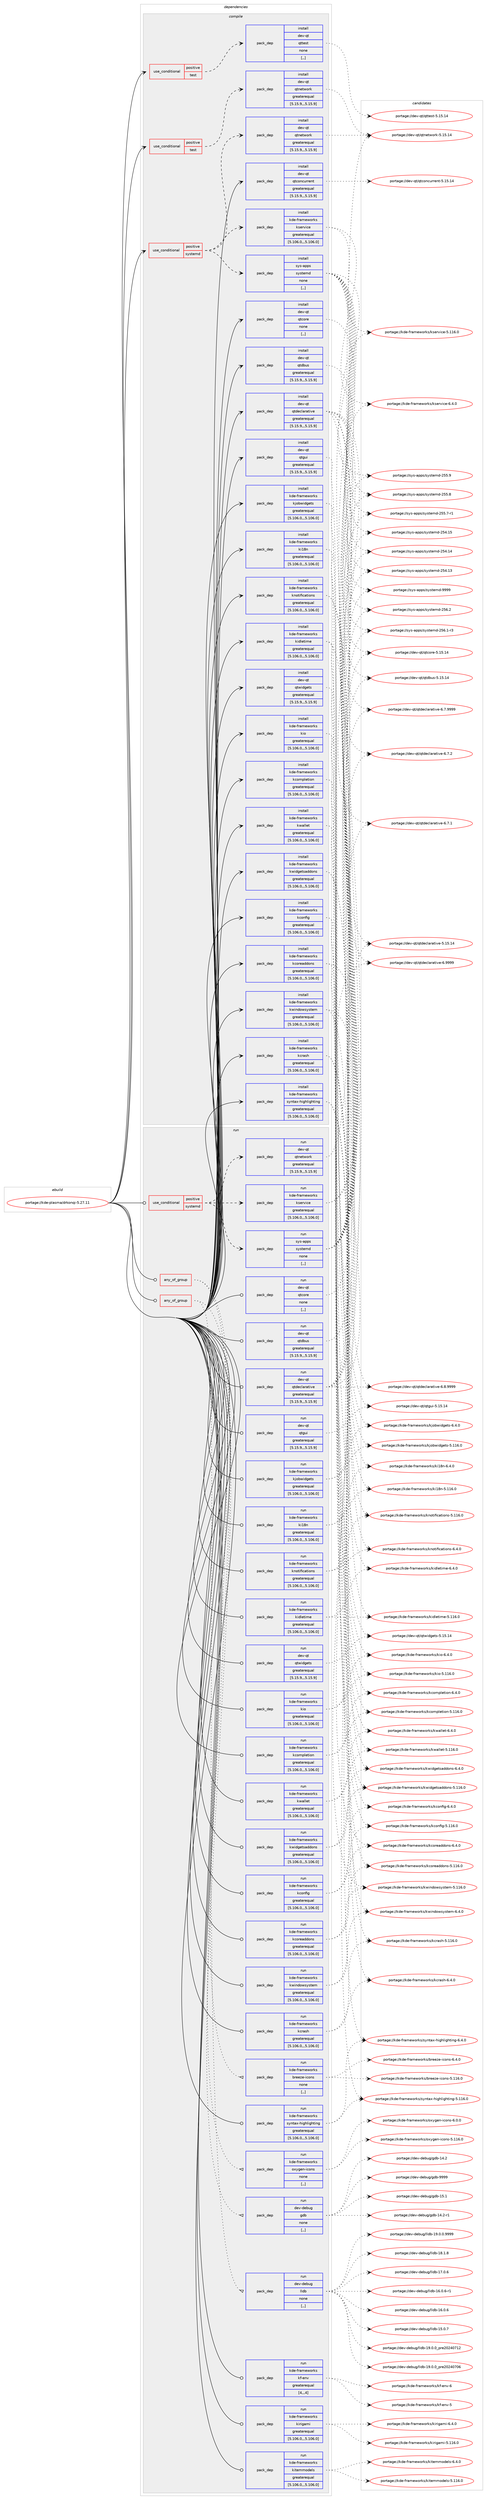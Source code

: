 digraph prolog {

# *************
# Graph options
# *************

newrank=true;
concentrate=true;
compound=true;
graph [rankdir=LR,fontname=Helvetica,fontsize=10,ranksep=1.5];#, ranksep=2.5, nodesep=0.2];
edge  [arrowhead=vee];
node  [fontname=Helvetica,fontsize=10];

# **********
# The ebuild
# **********

subgraph cluster_leftcol {
color=gray;
rank=same;
label=<<i>ebuild</i>>;
id [label="portage://kde-plasma/drkonqi-5.27.11", color=red, width=4, href="../kde-plasma/drkonqi-5.27.11.svg"];
}

# ****************
# The dependencies
# ****************

subgraph cluster_midcol {
color=gray;
label=<<i>dependencies</i>>;
subgraph cluster_compile {
fillcolor="#eeeeee";
style=filled;
label=<<i>compile</i>>;
subgraph cond68159 {
dependency267529 [label=<<TABLE BORDER="0" CELLBORDER="1" CELLSPACING="0" CELLPADDING="4"><TR><TD ROWSPAN="3" CELLPADDING="10">use_conditional</TD></TR><TR><TD>positive</TD></TR><TR><TD>systemd</TD></TR></TABLE>>, shape=none, color=red];
subgraph pack197267 {
dependency267530 [label=<<TABLE BORDER="0" CELLBORDER="1" CELLSPACING="0" CELLPADDING="4" WIDTH="220"><TR><TD ROWSPAN="6" CELLPADDING="30">pack_dep</TD></TR><TR><TD WIDTH="110">install</TD></TR><TR><TD>dev-qt</TD></TR><TR><TD>qtnetwork</TD></TR><TR><TD>greaterequal</TD></TR><TR><TD>[5.15.9,,,5.15.9]</TD></TR></TABLE>>, shape=none, color=blue];
}
dependency267529:e -> dependency267530:w [weight=20,style="dashed",arrowhead="vee"];
subgraph pack197268 {
dependency267531 [label=<<TABLE BORDER="0" CELLBORDER="1" CELLSPACING="0" CELLPADDING="4" WIDTH="220"><TR><TD ROWSPAN="6" CELLPADDING="30">pack_dep</TD></TR><TR><TD WIDTH="110">install</TD></TR><TR><TD>kde-frameworks</TD></TR><TR><TD>kservice</TD></TR><TR><TD>greaterequal</TD></TR><TR><TD>[5.106.0,,,5.106.0]</TD></TR></TABLE>>, shape=none, color=blue];
}
dependency267529:e -> dependency267531:w [weight=20,style="dashed",arrowhead="vee"];
subgraph pack197269 {
dependency267532 [label=<<TABLE BORDER="0" CELLBORDER="1" CELLSPACING="0" CELLPADDING="4" WIDTH="220"><TR><TD ROWSPAN="6" CELLPADDING="30">pack_dep</TD></TR><TR><TD WIDTH="110">install</TD></TR><TR><TD>sys-apps</TD></TR><TR><TD>systemd</TD></TR><TR><TD>none</TD></TR><TR><TD>[,,]</TD></TR></TABLE>>, shape=none, color=blue];
}
dependency267529:e -> dependency267532:w [weight=20,style="dashed",arrowhead="vee"];
}
id:e -> dependency267529:w [weight=20,style="solid",arrowhead="vee"];
subgraph cond68160 {
dependency267533 [label=<<TABLE BORDER="0" CELLBORDER="1" CELLSPACING="0" CELLPADDING="4"><TR><TD ROWSPAN="3" CELLPADDING="10">use_conditional</TD></TR><TR><TD>positive</TD></TR><TR><TD>test</TD></TR></TABLE>>, shape=none, color=red];
subgraph pack197270 {
dependency267534 [label=<<TABLE BORDER="0" CELLBORDER="1" CELLSPACING="0" CELLPADDING="4" WIDTH="220"><TR><TD ROWSPAN="6" CELLPADDING="30">pack_dep</TD></TR><TR><TD WIDTH="110">install</TD></TR><TR><TD>dev-qt</TD></TR><TR><TD>qtnetwork</TD></TR><TR><TD>greaterequal</TD></TR><TR><TD>[5.15.9,,,5.15.9]</TD></TR></TABLE>>, shape=none, color=blue];
}
dependency267533:e -> dependency267534:w [weight=20,style="dashed",arrowhead="vee"];
}
id:e -> dependency267533:w [weight=20,style="solid",arrowhead="vee"];
subgraph cond68161 {
dependency267535 [label=<<TABLE BORDER="0" CELLBORDER="1" CELLSPACING="0" CELLPADDING="4"><TR><TD ROWSPAN="3" CELLPADDING="10">use_conditional</TD></TR><TR><TD>positive</TD></TR><TR><TD>test</TD></TR></TABLE>>, shape=none, color=red];
subgraph pack197271 {
dependency267536 [label=<<TABLE BORDER="0" CELLBORDER="1" CELLSPACING="0" CELLPADDING="4" WIDTH="220"><TR><TD ROWSPAN="6" CELLPADDING="30">pack_dep</TD></TR><TR><TD WIDTH="110">install</TD></TR><TR><TD>dev-qt</TD></TR><TR><TD>qttest</TD></TR><TR><TD>none</TD></TR><TR><TD>[,,]</TD></TR></TABLE>>, shape=none, color=blue];
}
dependency267535:e -> dependency267536:w [weight=20,style="dashed",arrowhead="vee"];
}
id:e -> dependency267535:w [weight=20,style="solid",arrowhead="vee"];
subgraph pack197272 {
dependency267537 [label=<<TABLE BORDER="0" CELLBORDER="1" CELLSPACING="0" CELLPADDING="4" WIDTH="220"><TR><TD ROWSPAN="6" CELLPADDING="30">pack_dep</TD></TR><TR><TD WIDTH="110">install</TD></TR><TR><TD>dev-qt</TD></TR><TR><TD>qtconcurrent</TD></TR><TR><TD>greaterequal</TD></TR><TR><TD>[5.15.9,,,5.15.9]</TD></TR></TABLE>>, shape=none, color=blue];
}
id:e -> dependency267537:w [weight=20,style="solid",arrowhead="vee"];
subgraph pack197273 {
dependency267538 [label=<<TABLE BORDER="0" CELLBORDER="1" CELLSPACING="0" CELLPADDING="4" WIDTH="220"><TR><TD ROWSPAN="6" CELLPADDING="30">pack_dep</TD></TR><TR><TD WIDTH="110">install</TD></TR><TR><TD>dev-qt</TD></TR><TR><TD>qtcore</TD></TR><TR><TD>none</TD></TR><TR><TD>[,,]</TD></TR></TABLE>>, shape=none, color=blue];
}
id:e -> dependency267538:w [weight=20,style="solid",arrowhead="vee"];
subgraph pack197274 {
dependency267539 [label=<<TABLE BORDER="0" CELLBORDER="1" CELLSPACING="0" CELLPADDING="4" WIDTH="220"><TR><TD ROWSPAN="6" CELLPADDING="30">pack_dep</TD></TR><TR><TD WIDTH="110">install</TD></TR><TR><TD>dev-qt</TD></TR><TR><TD>qtdbus</TD></TR><TR><TD>greaterequal</TD></TR><TR><TD>[5.15.9,,,5.15.9]</TD></TR></TABLE>>, shape=none, color=blue];
}
id:e -> dependency267539:w [weight=20,style="solid",arrowhead="vee"];
subgraph pack197275 {
dependency267540 [label=<<TABLE BORDER="0" CELLBORDER="1" CELLSPACING="0" CELLPADDING="4" WIDTH="220"><TR><TD ROWSPAN="6" CELLPADDING="30">pack_dep</TD></TR><TR><TD WIDTH="110">install</TD></TR><TR><TD>dev-qt</TD></TR><TR><TD>qtdeclarative</TD></TR><TR><TD>greaterequal</TD></TR><TR><TD>[5.15.9,,,5.15.9]</TD></TR></TABLE>>, shape=none, color=blue];
}
id:e -> dependency267540:w [weight=20,style="solid",arrowhead="vee"];
subgraph pack197276 {
dependency267541 [label=<<TABLE BORDER="0" CELLBORDER="1" CELLSPACING="0" CELLPADDING="4" WIDTH="220"><TR><TD ROWSPAN="6" CELLPADDING="30">pack_dep</TD></TR><TR><TD WIDTH="110">install</TD></TR><TR><TD>dev-qt</TD></TR><TR><TD>qtgui</TD></TR><TR><TD>greaterequal</TD></TR><TR><TD>[5.15.9,,,5.15.9]</TD></TR></TABLE>>, shape=none, color=blue];
}
id:e -> dependency267541:w [weight=20,style="solid",arrowhead="vee"];
subgraph pack197277 {
dependency267542 [label=<<TABLE BORDER="0" CELLBORDER="1" CELLSPACING="0" CELLPADDING="4" WIDTH="220"><TR><TD ROWSPAN="6" CELLPADDING="30">pack_dep</TD></TR><TR><TD WIDTH="110">install</TD></TR><TR><TD>dev-qt</TD></TR><TR><TD>qtwidgets</TD></TR><TR><TD>greaterequal</TD></TR><TR><TD>[5.15.9,,,5.15.9]</TD></TR></TABLE>>, shape=none, color=blue];
}
id:e -> dependency267542:w [weight=20,style="solid",arrowhead="vee"];
subgraph pack197278 {
dependency267543 [label=<<TABLE BORDER="0" CELLBORDER="1" CELLSPACING="0" CELLPADDING="4" WIDTH="220"><TR><TD ROWSPAN="6" CELLPADDING="30">pack_dep</TD></TR><TR><TD WIDTH="110">install</TD></TR><TR><TD>kde-frameworks</TD></TR><TR><TD>kcompletion</TD></TR><TR><TD>greaterequal</TD></TR><TR><TD>[5.106.0,,,5.106.0]</TD></TR></TABLE>>, shape=none, color=blue];
}
id:e -> dependency267543:w [weight=20,style="solid",arrowhead="vee"];
subgraph pack197279 {
dependency267544 [label=<<TABLE BORDER="0" CELLBORDER="1" CELLSPACING="0" CELLPADDING="4" WIDTH="220"><TR><TD ROWSPAN="6" CELLPADDING="30">pack_dep</TD></TR><TR><TD WIDTH="110">install</TD></TR><TR><TD>kde-frameworks</TD></TR><TR><TD>kconfig</TD></TR><TR><TD>greaterequal</TD></TR><TR><TD>[5.106.0,,,5.106.0]</TD></TR></TABLE>>, shape=none, color=blue];
}
id:e -> dependency267544:w [weight=20,style="solid",arrowhead="vee"];
subgraph pack197280 {
dependency267545 [label=<<TABLE BORDER="0" CELLBORDER="1" CELLSPACING="0" CELLPADDING="4" WIDTH="220"><TR><TD ROWSPAN="6" CELLPADDING="30">pack_dep</TD></TR><TR><TD WIDTH="110">install</TD></TR><TR><TD>kde-frameworks</TD></TR><TR><TD>kcoreaddons</TD></TR><TR><TD>greaterequal</TD></TR><TR><TD>[5.106.0,,,5.106.0]</TD></TR></TABLE>>, shape=none, color=blue];
}
id:e -> dependency267545:w [weight=20,style="solid",arrowhead="vee"];
subgraph pack197281 {
dependency267546 [label=<<TABLE BORDER="0" CELLBORDER="1" CELLSPACING="0" CELLPADDING="4" WIDTH="220"><TR><TD ROWSPAN="6" CELLPADDING="30">pack_dep</TD></TR><TR><TD WIDTH="110">install</TD></TR><TR><TD>kde-frameworks</TD></TR><TR><TD>kcrash</TD></TR><TR><TD>greaterequal</TD></TR><TR><TD>[5.106.0,,,5.106.0]</TD></TR></TABLE>>, shape=none, color=blue];
}
id:e -> dependency267546:w [weight=20,style="solid",arrowhead="vee"];
subgraph pack197282 {
dependency267547 [label=<<TABLE BORDER="0" CELLBORDER="1" CELLSPACING="0" CELLPADDING="4" WIDTH="220"><TR><TD ROWSPAN="6" CELLPADDING="30">pack_dep</TD></TR><TR><TD WIDTH="110">install</TD></TR><TR><TD>kde-frameworks</TD></TR><TR><TD>ki18n</TD></TR><TR><TD>greaterequal</TD></TR><TR><TD>[5.106.0,,,5.106.0]</TD></TR></TABLE>>, shape=none, color=blue];
}
id:e -> dependency267547:w [weight=20,style="solid",arrowhead="vee"];
subgraph pack197283 {
dependency267548 [label=<<TABLE BORDER="0" CELLBORDER="1" CELLSPACING="0" CELLPADDING="4" WIDTH="220"><TR><TD ROWSPAN="6" CELLPADDING="30">pack_dep</TD></TR><TR><TD WIDTH="110">install</TD></TR><TR><TD>kde-frameworks</TD></TR><TR><TD>kidletime</TD></TR><TR><TD>greaterequal</TD></TR><TR><TD>[5.106.0,,,5.106.0]</TD></TR></TABLE>>, shape=none, color=blue];
}
id:e -> dependency267548:w [weight=20,style="solid",arrowhead="vee"];
subgraph pack197284 {
dependency267549 [label=<<TABLE BORDER="0" CELLBORDER="1" CELLSPACING="0" CELLPADDING="4" WIDTH="220"><TR><TD ROWSPAN="6" CELLPADDING="30">pack_dep</TD></TR><TR><TD WIDTH="110">install</TD></TR><TR><TD>kde-frameworks</TD></TR><TR><TD>kio</TD></TR><TR><TD>greaterequal</TD></TR><TR><TD>[5.106.0,,,5.106.0]</TD></TR></TABLE>>, shape=none, color=blue];
}
id:e -> dependency267549:w [weight=20,style="solid",arrowhead="vee"];
subgraph pack197285 {
dependency267550 [label=<<TABLE BORDER="0" CELLBORDER="1" CELLSPACING="0" CELLPADDING="4" WIDTH="220"><TR><TD ROWSPAN="6" CELLPADDING="30">pack_dep</TD></TR><TR><TD WIDTH="110">install</TD></TR><TR><TD>kde-frameworks</TD></TR><TR><TD>kjobwidgets</TD></TR><TR><TD>greaterequal</TD></TR><TR><TD>[5.106.0,,,5.106.0]</TD></TR></TABLE>>, shape=none, color=blue];
}
id:e -> dependency267550:w [weight=20,style="solid",arrowhead="vee"];
subgraph pack197286 {
dependency267551 [label=<<TABLE BORDER="0" CELLBORDER="1" CELLSPACING="0" CELLPADDING="4" WIDTH="220"><TR><TD ROWSPAN="6" CELLPADDING="30">pack_dep</TD></TR><TR><TD WIDTH="110">install</TD></TR><TR><TD>kde-frameworks</TD></TR><TR><TD>knotifications</TD></TR><TR><TD>greaterequal</TD></TR><TR><TD>[5.106.0,,,5.106.0]</TD></TR></TABLE>>, shape=none, color=blue];
}
id:e -> dependency267551:w [weight=20,style="solid",arrowhead="vee"];
subgraph pack197287 {
dependency267552 [label=<<TABLE BORDER="0" CELLBORDER="1" CELLSPACING="0" CELLPADDING="4" WIDTH="220"><TR><TD ROWSPAN="6" CELLPADDING="30">pack_dep</TD></TR><TR><TD WIDTH="110">install</TD></TR><TR><TD>kde-frameworks</TD></TR><TR><TD>kwallet</TD></TR><TR><TD>greaterequal</TD></TR><TR><TD>[5.106.0,,,5.106.0]</TD></TR></TABLE>>, shape=none, color=blue];
}
id:e -> dependency267552:w [weight=20,style="solid",arrowhead="vee"];
subgraph pack197288 {
dependency267553 [label=<<TABLE BORDER="0" CELLBORDER="1" CELLSPACING="0" CELLPADDING="4" WIDTH="220"><TR><TD ROWSPAN="6" CELLPADDING="30">pack_dep</TD></TR><TR><TD WIDTH="110">install</TD></TR><TR><TD>kde-frameworks</TD></TR><TR><TD>kwidgetsaddons</TD></TR><TR><TD>greaterequal</TD></TR><TR><TD>[5.106.0,,,5.106.0]</TD></TR></TABLE>>, shape=none, color=blue];
}
id:e -> dependency267553:w [weight=20,style="solid",arrowhead="vee"];
subgraph pack197289 {
dependency267554 [label=<<TABLE BORDER="0" CELLBORDER="1" CELLSPACING="0" CELLPADDING="4" WIDTH="220"><TR><TD ROWSPAN="6" CELLPADDING="30">pack_dep</TD></TR><TR><TD WIDTH="110">install</TD></TR><TR><TD>kde-frameworks</TD></TR><TR><TD>kwindowsystem</TD></TR><TR><TD>greaterequal</TD></TR><TR><TD>[5.106.0,,,5.106.0]</TD></TR></TABLE>>, shape=none, color=blue];
}
id:e -> dependency267554:w [weight=20,style="solid",arrowhead="vee"];
subgraph pack197290 {
dependency267555 [label=<<TABLE BORDER="0" CELLBORDER="1" CELLSPACING="0" CELLPADDING="4" WIDTH="220"><TR><TD ROWSPAN="6" CELLPADDING="30">pack_dep</TD></TR><TR><TD WIDTH="110">install</TD></TR><TR><TD>kde-frameworks</TD></TR><TR><TD>syntax-highlighting</TD></TR><TR><TD>greaterequal</TD></TR><TR><TD>[5.106.0,,,5.106.0]</TD></TR></TABLE>>, shape=none, color=blue];
}
id:e -> dependency267555:w [weight=20,style="solid",arrowhead="vee"];
}
subgraph cluster_compileandrun {
fillcolor="#eeeeee";
style=filled;
label=<<i>compile and run</i>>;
}
subgraph cluster_run {
fillcolor="#eeeeee";
style=filled;
label=<<i>run</i>>;
subgraph any1943 {
dependency267556 [label=<<TABLE BORDER="0" CELLBORDER="1" CELLSPACING="0" CELLPADDING="4"><TR><TD CELLPADDING="10">any_of_group</TD></TR></TABLE>>, shape=none, color=red];subgraph pack197291 {
dependency267557 [label=<<TABLE BORDER="0" CELLBORDER="1" CELLSPACING="0" CELLPADDING="4" WIDTH="220"><TR><TD ROWSPAN="6" CELLPADDING="30">pack_dep</TD></TR><TR><TD WIDTH="110">run</TD></TR><TR><TD>dev-debug</TD></TR><TR><TD>gdb</TD></TR><TR><TD>none</TD></TR><TR><TD>[,,]</TD></TR></TABLE>>, shape=none, color=blue];
}
dependency267556:e -> dependency267557:w [weight=20,style="dotted",arrowhead="oinv"];
subgraph pack197292 {
dependency267558 [label=<<TABLE BORDER="0" CELLBORDER="1" CELLSPACING="0" CELLPADDING="4" WIDTH="220"><TR><TD ROWSPAN="6" CELLPADDING="30">pack_dep</TD></TR><TR><TD WIDTH="110">run</TD></TR><TR><TD>dev-debug</TD></TR><TR><TD>lldb</TD></TR><TR><TD>none</TD></TR><TR><TD>[,,]</TD></TR></TABLE>>, shape=none, color=blue];
}
dependency267556:e -> dependency267558:w [weight=20,style="dotted",arrowhead="oinv"];
}
id:e -> dependency267556:w [weight=20,style="solid",arrowhead="odot"];
subgraph any1944 {
dependency267559 [label=<<TABLE BORDER="0" CELLBORDER="1" CELLSPACING="0" CELLPADDING="4"><TR><TD CELLPADDING="10">any_of_group</TD></TR></TABLE>>, shape=none, color=red];subgraph pack197293 {
dependency267560 [label=<<TABLE BORDER="0" CELLBORDER="1" CELLSPACING="0" CELLPADDING="4" WIDTH="220"><TR><TD ROWSPAN="6" CELLPADDING="30">pack_dep</TD></TR><TR><TD WIDTH="110">run</TD></TR><TR><TD>kde-frameworks</TD></TR><TR><TD>breeze-icons</TD></TR><TR><TD>none</TD></TR><TR><TD>[,,]</TD></TR></TABLE>>, shape=none, color=blue];
}
dependency267559:e -> dependency267560:w [weight=20,style="dotted",arrowhead="oinv"];
subgraph pack197294 {
dependency267561 [label=<<TABLE BORDER="0" CELLBORDER="1" CELLSPACING="0" CELLPADDING="4" WIDTH="220"><TR><TD ROWSPAN="6" CELLPADDING="30">pack_dep</TD></TR><TR><TD WIDTH="110">run</TD></TR><TR><TD>kde-frameworks</TD></TR><TR><TD>oxygen-icons</TD></TR><TR><TD>none</TD></TR><TR><TD>[,,]</TD></TR></TABLE>>, shape=none, color=blue];
}
dependency267559:e -> dependency267561:w [weight=20,style="dotted",arrowhead="oinv"];
}
id:e -> dependency267559:w [weight=20,style="solid",arrowhead="odot"];
subgraph cond68162 {
dependency267562 [label=<<TABLE BORDER="0" CELLBORDER="1" CELLSPACING="0" CELLPADDING="4"><TR><TD ROWSPAN="3" CELLPADDING="10">use_conditional</TD></TR><TR><TD>positive</TD></TR><TR><TD>systemd</TD></TR></TABLE>>, shape=none, color=red];
subgraph pack197295 {
dependency267563 [label=<<TABLE BORDER="0" CELLBORDER="1" CELLSPACING="0" CELLPADDING="4" WIDTH="220"><TR><TD ROWSPAN="6" CELLPADDING="30">pack_dep</TD></TR><TR><TD WIDTH="110">run</TD></TR><TR><TD>dev-qt</TD></TR><TR><TD>qtnetwork</TD></TR><TR><TD>greaterequal</TD></TR><TR><TD>[5.15.9,,,5.15.9]</TD></TR></TABLE>>, shape=none, color=blue];
}
dependency267562:e -> dependency267563:w [weight=20,style="dashed",arrowhead="vee"];
subgraph pack197296 {
dependency267564 [label=<<TABLE BORDER="0" CELLBORDER="1" CELLSPACING="0" CELLPADDING="4" WIDTH="220"><TR><TD ROWSPAN="6" CELLPADDING="30">pack_dep</TD></TR><TR><TD WIDTH="110">run</TD></TR><TR><TD>kde-frameworks</TD></TR><TR><TD>kservice</TD></TR><TR><TD>greaterequal</TD></TR><TR><TD>[5.106.0,,,5.106.0]</TD></TR></TABLE>>, shape=none, color=blue];
}
dependency267562:e -> dependency267564:w [weight=20,style="dashed",arrowhead="vee"];
subgraph pack197297 {
dependency267565 [label=<<TABLE BORDER="0" CELLBORDER="1" CELLSPACING="0" CELLPADDING="4" WIDTH="220"><TR><TD ROWSPAN="6" CELLPADDING="30">pack_dep</TD></TR><TR><TD WIDTH="110">run</TD></TR><TR><TD>sys-apps</TD></TR><TR><TD>systemd</TD></TR><TR><TD>none</TD></TR><TR><TD>[,,]</TD></TR></TABLE>>, shape=none, color=blue];
}
dependency267562:e -> dependency267565:w [weight=20,style="dashed",arrowhead="vee"];
}
id:e -> dependency267562:w [weight=20,style="solid",arrowhead="odot"];
subgraph pack197298 {
dependency267566 [label=<<TABLE BORDER="0" CELLBORDER="1" CELLSPACING="0" CELLPADDING="4" WIDTH="220"><TR><TD ROWSPAN="6" CELLPADDING="30">pack_dep</TD></TR><TR><TD WIDTH="110">run</TD></TR><TR><TD>dev-qt</TD></TR><TR><TD>qtcore</TD></TR><TR><TD>none</TD></TR><TR><TD>[,,]</TD></TR></TABLE>>, shape=none, color=blue];
}
id:e -> dependency267566:w [weight=20,style="solid",arrowhead="odot"];
subgraph pack197299 {
dependency267567 [label=<<TABLE BORDER="0" CELLBORDER="1" CELLSPACING="0" CELLPADDING="4" WIDTH="220"><TR><TD ROWSPAN="6" CELLPADDING="30">pack_dep</TD></TR><TR><TD WIDTH="110">run</TD></TR><TR><TD>dev-qt</TD></TR><TR><TD>qtdbus</TD></TR><TR><TD>greaterequal</TD></TR><TR><TD>[5.15.9,,,5.15.9]</TD></TR></TABLE>>, shape=none, color=blue];
}
id:e -> dependency267567:w [weight=20,style="solid",arrowhead="odot"];
subgraph pack197300 {
dependency267568 [label=<<TABLE BORDER="0" CELLBORDER="1" CELLSPACING="0" CELLPADDING="4" WIDTH="220"><TR><TD ROWSPAN="6" CELLPADDING="30">pack_dep</TD></TR><TR><TD WIDTH="110">run</TD></TR><TR><TD>dev-qt</TD></TR><TR><TD>qtdeclarative</TD></TR><TR><TD>greaterequal</TD></TR><TR><TD>[5.15.9,,,5.15.9]</TD></TR></TABLE>>, shape=none, color=blue];
}
id:e -> dependency267568:w [weight=20,style="solid",arrowhead="odot"];
subgraph pack197301 {
dependency267569 [label=<<TABLE BORDER="0" CELLBORDER="1" CELLSPACING="0" CELLPADDING="4" WIDTH="220"><TR><TD ROWSPAN="6" CELLPADDING="30">pack_dep</TD></TR><TR><TD WIDTH="110">run</TD></TR><TR><TD>dev-qt</TD></TR><TR><TD>qtgui</TD></TR><TR><TD>greaterequal</TD></TR><TR><TD>[5.15.9,,,5.15.9]</TD></TR></TABLE>>, shape=none, color=blue];
}
id:e -> dependency267569:w [weight=20,style="solid",arrowhead="odot"];
subgraph pack197302 {
dependency267570 [label=<<TABLE BORDER="0" CELLBORDER="1" CELLSPACING="0" CELLPADDING="4" WIDTH="220"><TR><TD ROWSPAN="6" CELLPADDING="30">pack_dep</TD></TR><TR><TD WIDTH="110">run</TD></TR><TR><TD>dev-qt</TD></TR><TR><TD>qtwidgets</TD></TR><TR><TD>greaterequal</TD></TR><TR><TD>[5.15.9,,,5.15.9]</TD></TR></TABLE>>, shape=none, color=blue];
}
id:e -> dependency267570:w [weight=20,style="solid",arrowhead="odot"];
subgraph pack197303 {
dependency267571 [label=<<TABLE BORDER="0" CELLBORDER="1" CELLSPACING="0" CELLPADDING="4" WIDTH="220"><TR><TD ROWSPAN="6" CELLPADDING="30">pack_dep</TD></TR><TR><TD WIDTH="110">run</TD></TR><TR><TD>kde-frameworks</TD></TR><TR><TD>kcompletion</TD></TR><TR><TD>greaterequal</TD></TR><TR><TD>[5.106.0,,,5.106.0]</TD></TR></TABLE>>, shape=none, color=blue];
}
id:e -> dependency267571:w [weight=20,style="solid",arrowhead="odot"];
subgraph pack197304 {
dependency267572 [label=<<TABLE BORDER="0" CELLBORDER="1" CELLSPACING="0" CELLPADDING="4" WIDTH="220"><TR><TD ROWSPAN="6" CELLPADDING="30">pack_dep</TD></TR><TR><TD WIDTH="110">run</TD></TR><TR><TD>kde-frameworks</TD></TR><TR><TD>kconfig</TD></TR><TR><TD>greaterequal</TD></TR><TR><TD>[5.106.0,,,5.106.0]</TD></TR></TABLE>>, shape=none, color=blue];
}
id:e -> dependency267572:w [weight=20,style="solid",arrowhead="odot"];
subgraph pack197305 {
dependency267573 [label=<<TABLE BORDER="0" CELLBORDER="1" CELLSPACING="0" CELLPADDING="4" WIDTH="220"><TR><TD ROWSPAN="6" CELLPADDING="30">pack_dep</TD></TR><TR><TD WIDTH="110">run</TD></TR><TR><TD>kde-frameworks</TD></TR><TR><TD>kcoreaddons</TD></TR><TR><TD>greaterequal</TD></TR><TR><TD>[5.106.0,,,5.106.0]</TD></TR></TABLE>>, shape=none, color=blue];
}
id:e -> dependency267573:w [weight=20,style="solid",arrowhead="odot"];
subgraph pack197306 {
dependency267574 [label=<<TABLE BORDER="0" CELLBORDER="1" CELLSPACING="0" CELLPADDING="4" WIDTH="220"><TR><TD ROWSPAN="6" CELLPADDING="30">pack_dep</TD></TR><TR><TD WIDTH="110">run</TD></TR><TR><TD>kde-frameworks</TD></TR><TR><TD>kcrash</TD></TR><TR><TD>greaterequal</TD></TR><TR><TD>[5.106.0,,,5.106.0]</TD></TR></TABLE>>, shape=none, color=blue];
}
id:e -> dependency267574:w [weight=20,style="solid",arrowhead="odot"];
subgraph pack197307 {
dependency267575 [label=<<TABLE BORDER="0" CELLBORDER="1" CELLSPACING="0" CELLPADDING="4" WIDTH="220"><TR><TD ROWSPAN="6" CELLPADDING="30">pack_dep</TD></TR><TR><TD WIDTH="110">run</TD></TR><TR><TD>kde-frameworks</TD></TR><TR><TD>kf-env</TD></TR><TR><TD>greaterequal</TD></TR><TR><TD>[4,,,4]</TD></TR></TABLE>>, shape=none, color=blue];
}
id:e -> dependency267575:w [weight=20,style="solid",arrowhead="odot"];
subgraph pack197308 {
dependency267576 [label=<<TABLE BORDER="0" CELLBORDER="1" CELLSPACING="0" CELLPADDING="4" WIDTH="220"><TR><TD ROWSPAN="6" CELLPADDING="30">pack_dep</TD></TR><TR><TD WIDTH="110">run</TD></TR><TR><TD>kde-frameworks</TD></TR><TR><TD>ki18n</TD></TR><TR><TD>greaterequal</TD></TR><TR><TD>[5.106.0,,,5.106.0]</TD></TR></TABLE>>, shape=none, color=blue];
}
id:e -> dependency267576:w [weight=20,style="solid",arrowhead="odot"];
subgraph pack197309 {
dependency267577 [label=<<TABLE BORDER="0" CELLBORDER="1" CELLSPACING="0" CELLPADDING="4" WIDTH="220"><TR><TD ROWSPAN="6" CELLPADDING="30">pack_dep</TD></TR><TR><TD WIDTH="110">run</TD></TR><TR><TD>kde-frameworks</TD></TR><TR><TD>kidletime</TD></TR><TR><TD>greaterequal</TD></TR><TR><TD>[5.106.0,,,5.106.0]</TD></TR></TABLE>>, shape=none, color=blue];
}
id:e -> dependency267577:w [weight=20,style="solid",arrowhead="odot"];
subgraph pack197310 {
dependency267578 [label=<<TABLE BORDER="0" CELLBORDER="1" CELLSPACING="0" CELLPADDING="4" WIDTH="220"><TR><TD ROWSPAN="6" CELLPADDING="30">pack_dep</TD></TR><TR><TD WIDTH="110">run</TD></TR><TR><TD>kde-frameworks</TD></TR><TR><TD>kio</TD></TR><TR><TD>greaterequal</TD></TR><TR><TD>[5.106.0,,,5.106.0]</TD></TR></TABLE>>, shape=none, color=blue];
}
id:e -> dependency267578:w [weight=20,style="solid",arrowhead="odot"];
subgraph pack197311 {
dependency267579 [label=<<TABLE BORDER="0" CELLBORDER="1" CELLSPACING="0" CELLPADDING="4" WIDTH="220"><TR><TD ROWSPAN="6" CELLPADDING="30">pack_dep</TD></TR><TR><TD WIDTH="110">run</TD></TR><TR><TD>kde-frameworks</TD></TR><TR><TD>kirigami</TD></TR><TR><TD>greaterequal</TD></TR><TR><TD>[5.106.0,,,5.106.0]</TD></TR></TABLE>>, shape=none, color=blue];
}
id:e -> dependency267579:w [weight=20,style="solid",arrowhead="odot"];
subgraph pack197312 {
dependency267580 [label=<<TABLE BORDER="0" CELLBORDER="1" CELLSPACING="0" CELLPADDING="4" WIDTH="220"><TR><TD ROWSPAN="6" CELLPADDING="30">pack_dep</TD></TR><TR><TD WIDTH="110">run</TD></TR><TR><TD>kde-frameworks</TD></TR><TR><TD>kitemmodels</TD></TR><TR><TD>greaterequal</TD></TR><TR><TD>[5.106.0,,,5.106.0]</TD></TR></TABLE>>, shape=none, color=blue];
}
id:e -> dependency267580:w [weight=20,style="solid",arrowhead="odot"];
subgraph pack197313 {
dependency267581 [label=<<TABLE BORDER="0" CELLBORDER="1" CELLSPACING="0" CELLPADDING="4" WIDTH="220"><TR><TD ROWSPAN="6" CELLPADDING="30">pack_dep</TD></TR><TR><TD WIDTH="110">run</TD></TR><TR><TD>kde-frameworks</TD></TR><TR><TD>kjobwidgets</TD></TR><TR><TD>greaterequal</TD></TR><TR><TD>[5.106.0,,,5.106.0]</TD></TR></TABLE>>, shape=none, color=blue];
}
id:e -> dependency267581:w [weight=20,style="solid",arrowhead="odot"];
subgraph pack197314 {
dependency267582 [label=<<TABLE BORDER="0" CELLBORDER="1" CELLSPACING="0" CELLPADDING="4" WIDTH="220"><TR><TD ROWSPAN="6" CELLPADDING="30">pack_dep</TD></TR><TR><TD WIDTH="110">run</TD></TR><TR><TD>kde-frameworks</TD></TR><TR><TD>knotifications</TD></TR><TR><TD>greaterequal</TD></TR><TR><TD>[5.106.0,,,5.106.0]</TD></TR></TABLE>>, shape=none, color=blue];
}
id:e -> dependency267582:w [weight=20,style="solid",arrowhead="odot"];
subgraph pack197315 {
dependency267583 [label=<<TABLE BORDER="0" CELLBORDER="1" CELLSPACING="0" CELLPADDING="4" WIDTH="220"><TR><TD ROWSPAN="6" CELLPADDING="30">pack_dep</TD></TR><TR><TD WIDTH="110">run</TD></TR><TR><TD>kde-frameworks</TD></TR><TR><TD>kwallet</TD></TR><TR><TD>greaterequal</TD></TR><TR><TD>[5.106.0,,,5.106.0]</TD></TR></TABLE>>, shape=none, color=blue];
}
id:e -> dependency267583:w [weight=20,style="solid",arrowhead="odot"];
subgraph pack197316 {
dependency267584 [label=<<TABLE BORDER="0" CELLBORDER="1" CELLSPACING="0" CELLPADDING="4" WIDTH="220"><TR><TD ROWSPAN="6" CELLPADDING="30">pack_dep</TD></TR><TR><TD WIDTH="110">run</TD></TR><TR><TD>kde-frameworks</TD></TR><TR><TD>kwidgetsaddons</TD></TR><TR><TD>greaterequal</TD></TR><TR><TD>[5.106.0,,,5.106.0]</TD></TR></TABLE>>, shape=none, color=blue];
}
id:e -> dependency267584:w [weight=20,style="solid",arrowhead="odot"];
subgraph pack197317 {
dependency267585 [label=<<TABLE BORDER="0" CELLBORDER="1" CELLSPACING="0" CELLPADDING="4" WIDTH="220"><TR><TD ROWSPAN="6" CELLPADDING="30">pack_dep</TD></TR><TR><TD WIDTH="110">run</TD></TR><TR><TD>kde-frameworks</TD></TR><TR><TD>kwindowsystem</TD></TR><TR><TD>greaterequal</TD></TR><TR><TD>[5.106.0,,,5.106.0]</TD></TR></TABLE>>, shape=none, color=blue];
}
id:e -> dependency267585:w [weight=20,style="solid",arrowhead="odot"];
subgraph pack197318 {
dependency267586 [label=<<TABLE BORDER="0" CELLBORDER="1" CELLSPACING="0" CELLPADDING="4" WIDTH="220"><TR><TD ROWSPAN="6" CELLPADDING="30">pack_dep</TD></TR><TR><TD WIDTH="110">run</TD></TR><TR><TD>kde-frameworks</TD></TR><TR><TD>syntax-highlighting</TD></TR><TR><TD>greaterequal</TD></TR><TR><TD>[5.106.0,,,5.106.0]</TD></TR></TABLE>>, shape=none, color=blue];
}
id:e -> dependency267586:w [weight=20,style="solid",arrowhead="odot"];
}
}

# **************
# The candidates
# **************

subgraph cluster_choices {
rank=same;
color=gray;
label=<<i>candidates</i>>;

subgraph choice197267 {
color=black;
nodesep=1;
choice10010111845113116471131161101011161191111141074553464953464952 [label="portage://dev-qt/qtnetwork-5.15.14", color=red, width=4,href="../dev-qt/qtnetwork-5.15.14.svg"];
dependency267530:e -> choice10010111845113116471131161101011161191111141074553464953464952:w [style=dotted,weight="100"];
}
subgraph choice197268 {
color=black;
nodesep=1;
choice10710010145102114971091011191111141071154710711510111411810599101455446524648 [label="portage://kde-frameworks/kservice-6.4.0", color=red, width=4,href="../kde-frameworks/kservice-6.4.0.svg"];
choice107100101451021149710910111911111410711547107115101114118105991014553464949544648 [label="portage://kde-frameworks/kservice-5.116.0", color=red, width=4,href="../kde-frameworks/kservice-5.116.0.svg"];
dependency267531:e -> choice10710010145102114971091011191111141071154710711510111411810599101455446524648:w [style=dotted,weight="100"];
dependency267531:e -> choice107100101451021149710910111911111410711547107115101114118105991014553464949544648:w [style=dotted,weight="100"];
}
subgraph choice197269 {
color=black;
nodesep=1;
choice1151211154597112112115471151211151161011091004557575757 [label="portage://sys-apps/systemd-9999", color=red, width=4,href="../sys-apps/systemd-9999.svg"];
choice115121115459711211211547115121115116101109100455053544650 [label="portage://sys-apps/systemd-256.2", color=red, width=4,href="../sys-apps/systemd-256.2.svg"];
choice1151211154597112112115471151211151161011091004550535446494511451 [label="portage://sys-apps/systemd-256.1-r3", color=red, width=4,href="../sys-apps/systemd-256.1-r3.svg"];
choice115121115459711211211547115121115116101109100455053534657 [label="portage://sys-apps/systemd-255.9", color=red, width=4,href="../sys-apps/systemd-255.9.svg"];
choice115121115459711211211547115121115116101109100455053534656 [label="portage://sys-apps/systemd-255.8", color=red, width=4,href="../sys-apps/systemd-255.8.svg"];
choice1151211154597112112115471151211151161011091004550535346554511449 [label="portage://sys-apps/systemd-255.7-r1", color=red, width=4,href="../sys-apps/systemd-255.7-r1.svg"];
choice11512111545971121121154711512111511610110910045505352464953 [label="portage://sys-apps/systemd-254.15", color=red, width=4,href="../sys-apps/systemd-254.15.svg"];
choice11512111545971121121154711512111511610110910045505352464952 [label="portage://sys-apps/systemd-254.14", color=red, width=4,href="../sys-apps/systemd-254.14.svg"];
choice11512111545971121121154711512111511610110910045505352464951 [label="portage://sys-apps/systemd-254.13", color=red, width=4,href="../sys-apps/systemd-254.13.svg"];
dependency267532:e -> choice1151211154597112112115471151211151161011091004557575757:w [style=dotted,weight="100"];
dependency267532:e -> choice115121115459711211211547115121115116101109100455053544650:w [style=dotted,weight="100"];
dependency267532:e -> choice1151211154597112112115471151211151161011091004550535446494511451:w [style=dotted,weight="100"];
dependency267532:e -> choice115121115459711211211547115121115116101109100455053534657:w [style=dotted,weight="100"];
dependency267532:e -> choice115121115459711211211547115121115116101109100455053534656:w [style=dotted,weight="100"];
dependency267532:e -> choice1151211154597112112115471151211151161011091004550535346554511449:w [style=dotted,weight="100"];
dependency267532:e -> choice11512111545971121121154711512111511610110910045505352464953:w [style=dotted,weight="100"];
dependency267532:e -> choice11512111545971121121154711512111511610110910045505352464952:w [style=dotted,weight="100"];
dependency267532:e -> choice11512111545971121121154711512111511610110910045505352464951:w [style=dotted,weight="100"];
}
subgraph choice197270 {
color=black;
nodesep=1;
choice10010111845113116471131161101011161191111141074553464953464952 [label="portage://dev-qt/qtnetwork-5.15.14", color=red, width=4,href="../dev-qt/qtnetwork-5.15.14.svg"];
dependency267534:e -> choice10010111845113116471131161101011161191111141074553464953464952:w [style=dotted,weight="100"];
}
subgraph choice197271 {
color=black;
nodesep=1;
choice10010111845113116471131161161011151164553464953464952 [label="portage://dev-qt/qttest-5.15.14", color=red, width=4,href="../dev-qt/qttest-5.15.14.svg"];
dependency267536:e -> choice10010111845113116471131161161011151164553464953464952:w [style=dotted,weight="100"];
}
subgraph choice197272 {
color=black;
nodesep=1;
choice100101118451131164711311699111110991171141141011101164553464953464952 [label="portage://dev-qt/qtconcurrent-5.15.14", color=red, width=4,href="../dev-qt/qtconcurrent-5.15.14.svg"];
dependency267537:e -> choice100101118451131164711311699111110991171141141011101164553464953464952:w [style=dotted,weight="100"];
}
subgraph choice197273 {
color=black;
nodesep=1;
choice1001011184511311647113116991111141014553464953464952 [label="portage://dev-qt/qtcore-5.15.14", color=red, width=4,href="../dev-qt/qtcore-5.15.14.svg"];
dependency267538:e -> choice1001011184511311647113116991111141014553464953464952:w [style=dotted,weight="100"];
}
subgraph choice197274 {
color=black;
nodesep=1;
choice1001011184511311647113116100981171154553464953464952 [label="portage://dev-qt/qtdbus-5.15.14", color=red, width=4,href="../dev-qt/qtdbus-5.15.14.svg"];
dependency267539:e -> choice1001011184511311647113116100981171154553464953464952:w [style=dotted,weight="100"];
}
subgraph choice197275 {
color=black;
nodesep=1;
choice100101118451131164711311610010199108971149711610511810145544657575757 [label="portage://dev-qt/qtdeclarative-6.9999", color=red, width=4,href="../dev-qt/qtdeclarative-6.9999.svg"];
choice1001011184511311647113116100101991089711497116105118101455446564657575757 [label="portage://dev-qt/qtdeclarative-6.8.9999", color=red, width=4,href="../dev-qt/qtdeclarative-6.8.9999.svg"];
choice1001011184511311647113116100101991089711497116105118101455446554657575757 [label="portage://dev-qt/qtdeclarative-6.7.9999", color=red, width=4,href="../dev-qt/qtdeclarative-6.7.9999.svg"];
choice1001011184511311647113116100101991089711497116105118101455446554650 [label="portage://dev-qt/qtdeclarative-6.7.2", color=red, width=4,href="../dev-qt/qtdeclarative-6.7.2.svg"];
choice1001011184511311647113116100101991089711497116105118101455446554649 [label="portage://dev-qt/qtdeclarative-6.7.1", color=red, width=4,href="../dev-qt/qtdeclarative-6.7.1.svg"];
choice10010111845113116471131161001019910897114971161051181014553464953464952 [label="portage://dev-qt/qtdeclarative-5.15.14", color=red, width=4,href="../dev-qt/qtdeclarative-5.15.14.svg"];
dependency267540:e -> choice100101118451131164711311610010199108971149711610511810145544657575757:w [style=dotted,weight="100"];
dependency267540:e -> choice1001011184511311647113116100101991089711497116105118101455446564657575757:w [style=dotted,weight="100"];
dependency267540:e -> choice1001011184511311647113116100101991089711497116105118101455446554657575757:w [style=dotted,weight="100"];
dependency267540:e -> choice1001011184511311647113116100101991089711497116105118101455446554650:w [style=dotted,weight="100"];
dependency267540:e -> choice1001011184511311647113116100101991089711497116105118101455446554649:w [style=dotted,weight="100"];
dependency267540:e -> choice10010111845113116471131161001019910897114971161051181014553464953464952:w [style=dotted,weight="100"];
}
subgraph choice197276 {
color=black;
nodesep=1;
choice10010111845113116471131161031171054553464953464952 [label="portage://dev-qt/qtgui-5.15.14", color=red, width=4,href="../dev-qt/qtgui-5.15.14.svg"];
dependency267541:e -> choice10010111845113116471131161031171054553464953464952:w [style=dotted,weight="100"];
}
subgraph choice197277 {
color=black;
nodesep=1;
choice10010111845113116471131161191051001031011161154553464953464952 [label="portage://dev-qt/qtwidgets-5.15.14", color=red, width=4,href="../dev-qt/qtwidgets-5.15.14.svg"];
dependency267542:e -> choice10010111845113116471131161191051001031011161154553464953464952:w [style=dotted,weight="100"];
}
subgraph choice197278 {
color=black;
nodesep=1;
choice10710010145102114971091011191111141071154710799111109112108101116105111110455446524648 [label="portage://kde-frameworks/kcompletion-6.4.0", color=red, width=4,href="../kde-frameworks/kcompletion-6.4.0.svg"];
choice107100101451021149710910111911111410711547107991111091121081011161051111104553464949544648 [label="portage://kde-frameworks/kcompletion-5.116.0", color=red, width=4,href="../kde-frameworks/kcompletion-5.116.0.svg"];
dependency267543:e -> choice10710010145102114971091011191111141071154710799111109112108101116105111110455446524648:w [style=dotted,weight="100"];
dependency267543:e -> choice107100101451021149710910111911111410711547107991111091121081011161051111104553464949544648:w [style=dotted,weight="100"];
}
subgraph choice197279 {
color=black;
nodesep=1;
choice10710010145102114971091011191111141071154710799111110102105103455446524648 [label="portage://kde-frameworks/kconfig-6.4.0", color=red, width=4,href="../kde-frameworks/kconfig-6.4.0.svg"];
choice107100101451021149710910111911111410711547107991111101021051034553464949544648 [label="portage://kde-frameworks/kconfig-5.116.0", color=red, width=4,href="../kde-frameworks/kconfig-5.116.0.svg"];
dependency267544:e -> choice10710010145102114971091011191111141071154710799111110102105103455446524648:w [style=dotted,weight="100"];
dependency267544:e -> choice107100101451021149710910111911111410711547107991111101021051034553464949544648:w [style=dotted,weight="100"];
}
subgraph choice197280 {
color=black;
nodesep=1;
choice1071001014510211497109101119111114107115471079911111410197100100111110115455446524648 [label="portage://kde-frameworks/kcoreaddons-6.4.0", color=red, width=4,href="../kde-frameworks/kcoreaddons-6.4.0.svg"];
choice10710010145102114971091011191111141071154710799111114101971001001111101154553464949544648 [label="portage://kde-frameworks/kcoreaddons-5.116.0", color=red, width=4,href="../kde-frameworks/kcoreaddons-5.116.0.svg"];
dependency267545:e -> choice1071001014510211497109101119111114107115471079911111410197100100111110115455446524648:w [style=dotted,weight="100"];
dependency267545:e -> choice10710010145102114971091011191111141071154710799111114101971001001111101154553464949544648:w [style=dotted,weight="100"];
}
subgraph choice197281 {
color=black;
nodesep=1;
choice1071001014510211497109101119111114107115471079911497115104455446524648 [label="portage://kde-frameworks/kcrash-6.4.0", color=red, width=4,href="../kde-frameworks/kcrash-6.4.0.svg"];
choice10710010145102114971091011191111141071154710799114971151044553464949544648 [label="portage://kde-frameworks/kcrash-5.116.0", color=red, width=4,href="../kde-frameworks/kcrash-5.116.0.svg"];
dependency267546:e -> choice1071001014510211497109101119111114107115471079911497115104455446524648:w [style=dotted,weight="100"];
dependency267546:e -> choice10710010145102114971091011191111141071154710799114971151044553464949544648:w [style=dotted,weight="100"];
}
subgraph choice197282 {
color=black;
nodesep=1;
choice1071001014510211497109101119111114107115471071054956110455446524648 [label="portage://kde-frameworks/ki18n-6.4.0", color=red, width=4,href="../kde-frameworks/ki18n-6.4.0.svg"];
choice10710010145102114971091011191111141071154710710549561104553464949544648 [label="portage://kde-frameworks/ki18n-5.116.0", color=red, width=4,href="../kde-frameworks/ki18n-5.116.0.svg"];
dependency267547:e -> choice1071001014510211497109101119111114107115471071054956110455446524648:w [style=dotted,weight="100"];
dependency267547:e -> choice10710010145102114971091011191111141071154710710549561104553464949544648:w [style=dotted,weight="100"];
}
subgraph choice197283 {
color=black;
nodesep=1;
choice107100101451021149710910111911111410711547107105100108101116105109101455446524648 [label="portage://kde-frameworks/kidletime-6.4.0", color=red, width=4,href="../kde-frameworks/kidletime-6.4.0.svg"];
choice1071001014510211497109101119111114107115471071051001081011161051091014553464949544648 [label="portage://kde-frameworks/kidletime-5.116.0", color=red, width=4,href="../kde-frameworks/kidletime-5.116.0.svg"];
dependency267548:e -> choice107100101451021149710910111911111410711547107105100108101116105109101455446524648:w [style=dotted,weight="100"];
dependency267548:e -> choice1071001014510211497109101119111114107115471071051001081011161051091014553464949544648:w [style=dotted,weight="100"];
}
subgraph choice197284 {
color=black;
nodesep=1;
choice107100101451021149710910111911111410711547107105111455446524648 [label="portage://kde-frameworks/kio-6.4.0", color=red, width=4,href="../kde-frameworks/kio-6.4.0.svg"];
choice1071001014510211497109101119111114107115471071051114553464949544648 [label="portage://kde-frameworks/kio-5.116.0", color=red, width=4,href="../kde-frameworks/kio-5.116.0.svg"];
dependency267549:e -> choice107100101451021149710910111911111410711547107105111455446524648:w [style=dotted,weight="100"];
dependency267549:e -> choice1071001014510211497109101119111114107115471071051114553464949544648:w [style=dotted,weight="100"];
}
subgraph choice197285 {
color=black;
nodesep=1;
choice10710010145102114971091011191111141071154710710611198119105100103101116115455446524648 [label="portage://kde-frameworks/kjobwidgets-6.4.0", color=red, width=4,href="../kde-frameworks/kjobwidgets-6.4.0.svg"];
choice107100101451021149710910111911111410711547107106111981191051001031011161154553464949544648 [label="portage://kde-frameworks/kjobwidgets-5.116.0", color=red, width=4,href="../kde-frameworks/kjobwidgets-5.116.0.svg"];
dependency267550:e -> choice10710010145102114971091011191111141071154710710611198119105100103101116115455446524648:w [style=dotted,weight="100"];
dependency267550:e -> choice107100101451021149710910111911111410711547107106111981191051001031011161154553464949544648:w [style=dotted,weight="100"];
}
subgraph choice197286 {
color=black;
nodesep=1;
choice1071001014510211497109101119111114107115471071101111161051021059997116105111110115455446524648 [label="portage://kde-frameworks/knotifications-6.4.0", color=red, width=4,href="../kde-frameworks/knotifications-6.4.0.svg"];
choice10710010145102114971091011191111141071154710711011111610510210599971161051111101154553464949544648 [label="portage://kde-frameworks/knotifications-5.116.0", color=red, width=4,href="../kde-frameworks/knotifications-5.116.0.svg"];
dependency267551:e -> choice1071001014510211497109101119111114107115471071101111161051021059997116105111110115455446524648:w [style=dotted,weight="100"];
dependency267551:e -> choice10710010145102114971091011191111141071154710711011111610510210599971161051111101154553464949544648:w [style=dotted,weight="100"];
}
subgraph choice197287 {
color=black;
nodesep=1;
choice10710010145102114971091011191111141071154710711997108108101116455446524648 [label="portage://kde-frameworks/kwallet-6.4.0", color=red, width=4,href="../kde-frameworks/kwallet-6.4.0.svg"];
choice107100101451021149710910111911111410711547107119971081081011164553464949544648 [label="portage://kde-frameworks/kwallet-5.116.0", color=red, width=4,href="../kde-frameworks/kwallet-5.116.0.svg"];
dependency267552:e -> choice10710010145102114971091011191111141071154710711997108108101116455446524648:w [style=dotted,weight="100"];
dependency267552:e -> choice107100101451021149710910111911111410711547107119971081081011164553464949544648:w [style=dotted,weight="100"];
}
subgraph choice197288 {
color=black;
nodesep=1;
choice10710010145102114971091011191111141071154710711910510010310111611597100100111110115455446524648 [label="portage://kde-frameworks/kwidgetsaddons-6.4.0", color=red, width=4,href="../kde-frameworks/kwidgetsaddons-6.4.0.svg"];
choice107100101451021149710910111911111410711547107119105100103101116115971001001111101154553464949544648 [label="portage://kde-frameworks/kwidgetsaddons-5.116.0", color=red, width=4,href="../kde-frameworks/kwidgetsaddons-5.116.0.svg"];
dependency267553:e -> choice10710010145102114971091011191111141071154710711910510010310111611597100100111110115455446524648:w [style=dotted,weight="100"];
dependency267553:e -> choice107100101451021149710910111911111410711547107119105100103101116115971001001111101154553464949544648:w [style=dotted,weight="100"];
}
subgraph choice197289 {
color=black;
nodesep=1;
choice107100101451021149710910111911111410711547107119105110100111119115121115116101109455446524648 [label="portage://kde-frameworks/kwindowsystem-6.4.0", color=red, width=4,href="../kde-frameworks/kwindowsystem-6.4.0.svg"];
choice1071001014510211497109101119111114107115471071191051101001111191151211151161011094553464949544648 [label="portage://kde-frameworks/kwindowsystem-5.116.0", color=red, width=4,href="../kde-frameworks/kwindowsystem-5.116.0.svg"];
dependency267554:e -> choice107100101451021149710910111911111410711547107119105110100111119115121115116101109455446524648:w [style=dotted,weight="100"];
dependency267554:e -> choice1071001014510211497109101119111114107115471071191051101001111191151211151161011094553464949544648:w [style=dotted,weight="100"];
}
subgraph choice197290 {
color=black;
nodesep=1;
choice1071001014510211497109101119111114107115471151211101169712045104105103104108105103104116105110103455446524648 [label="portage://kde-frameworks/syntax-highlighting-6.4.0", color=red, width=4,href="../kde-frameworks/syntax-highlighting-6.4.0.svg"];
choice10710010145102114971091011191111141071154711512111011697120451041051031041081051031041161051101034553464949544648 [label="portage://kde-frameworks/syntax-highlighting-5.116.0", color=red, width=4,href="../kde-frameworks/syntax-highlighting-5.116.0.svg"];
dependency267555:e -> choice1071001014510211497109101119111114107115471151211101169712045104105103104108105103104116105110103455446524648:w [style=dotted,weight="100"];
dependency267555:e -> choice10710010145102114971091011191111141071154711512111011697120451041051031041081051031041161051101034553464949544648:w [style=dotted,weight="100"];
}
subgraph choice197291 {
color=black;
nodesep=1;
choice100101118451001019811710347103100984557575757 [label="portage://dev-debug/gdb-9999", color=red, width=4,href="../dev-debug/gdb-9999.svg"];
choice100101118451001019811710347103100984549534649 [label="portage://dev-debug/gdb-15.1", color=red, width=4,href="../dev-debug/gdb-15.1.svg"];
choice1001011184510010198117103471031009845495246504511449 [label="portage://dev-debug/gdb-14.2-r1", color=red, width=4,href="../dev-debug/gdb-14.2-r1.svg"];
choice100101118451001019811710347103100984549524650 [label="portage://dev-debug/gdb-14.2", color=red, width=4,href="../dev-debug/gdb-14.2.svg"];
dependency267557:e -> choice100101118451001019811710347103100984557575757:w [style=dotted,weight="100"];
dependency267557:e -> choice100101118451001019811710347103100984549534649:w [style=dotted,weight="100"];
dependency267557:e -> choice1001011184510010198117103471031009845495246504511449:w [style=dotted,weight="100"];
dependency267557:e -> choice100101118451001019811710347103100984549524650:w [style=dotted,weight="100"];
}
subgraph choice197292 {
color=black;
nodesep=1;
choice10010111845100101981171034710810810098454957464846484657575757 [label="portage://dev-debug/lldb-19.0.0.9999", color=red, width=4,href="../dev-debug/lldb-19.0.0.9999.svg"];
choice1001011184510010198117103471081081009845495746484648951121141015048505248554950 [label="portage://dev-debug/lldb-19.0.0_pre20240712", color=red, width=4,href="../dev-debug/lldb-19.0.0_pre20240712.svg"];
choice1001011184510010198117103471081081009845495746484648951121141015048505248554854 [label="portage://dev-debug/lldb-19.0.0_pre20240706", color=red, width=4,href="../dev-debug/lldb-19.0.0_pre20240706.svg"];
choice1001011184510010198117103471081081009845495646494656 [label="portage://dev-debug/lldb-18.1.8", color=red, width=4,href="../dev-debug/lldb-18.1.8.svg"];
choice1001011184510010198117103471081081009845495546484654 [label="portage://dev-debug/lldb-17.0.6", color=red, width=4,href="../dev-debug/lldb-17.0.6.svg"];
choice10010111845100101981171034710810810098454954464846544511449 [label="portage://dev-debug/lldb-16.0.6-r1", color=red, width=4,href="../dev-debug/lldb-16.0.6-r1.svg"];
choice1001011184510010198117103471081081009845495446484654 [label="portage://dev-debug/lldb-16.0.6", color=red, width=4,href="../dev-debug/lldb-16.0.6.svg"];
choice1001011184510010198117103471081081009845495346484655 [label="portage://dev-debug/lldb-15.0.7", color=red, width=4,href="../dev-debug/lldb-15.0.7.svg"];
dependency267558:e -> choice10010111845100101981171034710810810098454957464846484657575757:w [style=dotted,weight="100"];
dependency267558:e -> choice1001011184510010198117103471081081009845495746484648951121141015048505248554950:w [style=dotted,weight="100"];
dependency267558:e -> choice1001011184510010198117103471081081009845495746484648951121141015048505248554854:w [style=dotted,weight="100"];
dependency267558:e -> choice1001011184510010198117103471081081009845495646494656:w [style=dotted,weight="100"];
dependency267558:e -> choice1001011184510010198117103471081081009845495546484654:w [style=dotted,weight="100"];
dependency267558:e -> choice10010111845100101981171034710810810098454954464846544511449:w [style=dotted,weight="100"];
dependency267558:e -> choice1001011184510010198117103471081081009845495446484654:w [style=dotted,weight="100"];
dependency267558:e -> choice1001011184510010198117103471081081009845495346484655:w [style=dotted,weight="100"];
}
subgraph choice197293 {
color=black;
nodesep=1;
choice107100101451021149710910111911111410711547981141011011221014510599111110115455446524648 [label="portage://kde-frameworks/breeze-icons-6.4.0", color=red, width=4,href="../kde-frameworks/breeze-icons-6.4.0.svg"];
choice1071001014510211497109101119111114107115479811410110112210145105991111101154553464949544648 [label="portage://kde-frameworks/breeze-icons-5.116.0", color=red, width=4,href="../kde-frameworks/breeze-icons-5.116.0.svg"];
dependency267560:e -> choice107100101451021149710910111911111410711547981141011011221014510599111110115455446524648:w [style=dotted,weight="100"];
dependency267560:e -> choice1071001014510211497109101119111114107115479811410110112210145105991111101154553464949544648:w [style=dotted,weight="100"];
}
subgraph choice197294 {
color=black;
nodesep=1;
choice1071001014510211497109101119111114107115471111201211031011104510599111110115455446484648 [label="portage://kde-frameworks/oxygen-icons-6.0.0", color=red, width=4,href="../kde-frameworks/oxygen-icons-6.0.0.svg"];
choice10710010145102114971091011191111141071154711112012110310111045105991111101154553464949544648 [label="portage://kde-frameworks/oxygen-icons-5.116.0", color=red, width=4,href="../kde-frameworks/oxygen-icons-5.116.0.svg"];
dependency267561:e -> choice1071001014510211497109101119111114107115471111201211031011104510599111110115455446484648:w [style=dotted,weight="100"];
dependency267561:e -> choice10710010145102114971091011191111141071154711112012110310111045105991111101154553464949544648:w [style=dotted,weight="100"];
}
subgraph choice197295 {
color=black;
nodesep=1;
choice10010111845113116471131161101011161191111141074553464953464952 [label="portage://dev-qt/qtnetwork-5.15.14", color=red, width=4,href="../dev-qt/qtnetwork-5.15.14.svg"];
dependency267563:e -> choice10010111845113116471131161101011161191111141074553464953464952:w [style=dotted,weight="100"];
}
subgraph choice197296 {
color=black;
nodesep=1;
choice10710010145102114971091011191111141071154710711510111411810599101455446524648 [label="portage://kde-frameworks/kservice-6.4.0", color=red, width=4,href="../kde-frameworks/kservice-6.4.0.svg"];
choice107100101451021149710910111911111410711547107115101114118105991014553464949544648 [label="portage://kde-frameworks/kservice-5.116.0", color=red, width=4,href="../kde-frameworks/kservice-5.116.0.svg"];
dependency267564:e -> choice10710010145102114971091011191111141071154710711510111411810599101455446524648:w [style=dotted,weight="100"];
dependency267564:e -> choice107100101451021149710910111911111410711547107115101114118105991014553464949544648:w [style=dotted,weight="100"];
}
subgraph choice197297 {
color=black;
nodesep=1;
choice1151211154597112112115471151211151161011091004557575757 [label="portage://sys-apps/systemd-9999", color=red, width=4,href="../sys-apps/systemd-9999.svg"];
choice115121115459711211211547115121115116101109100455053544650 [label="portage://sys-apps/systemd-256.2", color=red, width=4,href="../sys-apps/systemd-256.2.svg"];
choice1151211154597112112115471151211151161011091004550535446494511451 [label="portage://sys-apps/systemd-256.1-r3", color=red, width=4,href="../sys-apps/systemd-256.1-r3.svg"];
choice115121115459711211211547115121115116101109100455053534657 [label="portage://sys-apps/systemd-255.9", color=red, width=4,href="../sys-apps/systemd-255.9.svg"];
choice115121115459711211211547115121115116101109100455053534656 [label="portage://sys-apps/systemd-255.8", color=red, width=4,href="../sys-apps/systemd-255.8.svg"];
choice1151211154597112112115471151211151161011091004550535346554511449 [label="portage://sys-apps/systemd-255.7-r1", color=red, width=4,href="../sys-apps/systemd-255.7-r1.svg"];
choice11512111545971121121154711512111511610110910045505352464953 [label="portage://sys-apps/systemd-254.15", color=red, width=4,href="../sys-apps/systemd-254.15.svg"];
choice11512111545971121121154711512111511610110910045505352464952 [label="portage://sys-apps/systemd-254.14", color=red, width=4,href="../sys-apps/systemd-254.14.svg"];
choice11512111545971121121154711512111511610110910045505352464951 [label="portage://sys-apps/systemd-254.13", color=red, width=4,href="../sys-apps/systemd-254.13.svg"];
dependency267565:e -> choice1151211154597112112115471151211151161011091004557575757:w [style=dotted,weight="100"];
dependency267565:e -> choice115121115459711211211547115121115116101109100455053544650:w [style=dotted,weight="100"];
dependency267565:e -> choice1151211154597112112115471151211151161011091004550535446494511451:w [style=dotted,weight="100"];
dependency267565:e -> choice115121115459711211211547115121115116101109100455053534657:w [style=dotted,weight="100"];
dependency267565:e -> choice115121115459711211211547115121115116101109100455053534656:w [style=dotted,weight="100"];
dependency267565:e -> choice1151211154597112112115471151211151161011091004550535346554511449:w [style=dotted,weight="100"];
dependency267565:e -> choice11512111545971121121154711512111511610110910045505352464953:w [style=dotted,weight="100"];
dependency267565:e -> choice11512111545971121121154711512111511610110910045505352464952:w [style=dotted,weight="100"];
dependency267565:e -> choice11512111545971121121154711512111511610110910045505352464951:w [style=dotted,weight="100"];
}
subgraph choice197298 {
color=black;
nodesep=1;
choice1001011184511311647113116991111141014553464953464952 [label="portage://dev-qt/qtcore-5.15.14", color=red, width=4,href="../dev-qt/qtcore-5.15.14.svg"];
dependency267566:e -> choice1001011184511311647113116991111141014553464953464952:w [style=dotted,weight="100"];
}
subgraph choice197299 {
color=black;
nodesep=1;
choice1001011184511311647113116100981171154553464953464952 [label="portage://dev-qt/qtdbus-5.15.14", color=red, width=4,href="../dev-qt/qtdbus-5.15.14.svg"];
dependency267567:e -> choice1001011184511311647113116100981171154553464953464952:w [style=dotted,weight="100"];
}
subgraph choice197300 {
color=black;
nodesep=1;
choice100101118451131164711311610010199108971149711610511810145544657575757 [label="portage://dev-qt/qtdeclarative-6.9999", color=red, width=4,href="../dev-qt/qtdeclarative-6.9999.svg"];
choice1001011184511311647113116100101991089711497116105118101455446564657575757 [label="portage://dev-qt/qtdeclarative-6.8.9999", color=red, width=4,href="../dev-qt/qtdeclarative-6.8.9999.svg"];
choice1001011184511311647113116100101991089711497116105118101455446554657575757 [label="portage://dev-qt/qtdeclarative-6.7.9999", color=red, width=4,href="../dev-qt/qtdeclarative-6.7.9999.svg"];
choice1001011184511311647113116100101991089711497116105118101455446554650 [label="portage://dev-qt/qtdeclarative-6.7.2", color=red, width=4,href="../dev-qt/qtdeclarative-6.7.2.svg"];
choice1001011184511311647113116100101991089711497116105118101455446554649 [label="portage://dev-qt/qtdeclarative-6.7.1", color=red, width=4,href="../dev-qt/qtdeclarative-6.7.1.svg"];
choice10010111845113116471131161001019910897114971161051181014553464953464952 [label="portage://dev-qt/qtdeclarative-5.15.14", color=red, width=4,href="../dev-qt/qtdeclarative-5.15.14.svg"];
dependency267568:e -> choice100101118451131164711311610010199108971149711610511810145544657575757:w [style=dotted,weight="100"];
dependency267568:e -> choice1001011184511311647113116100101991089711497116105118101455446564657575757:w [style=dotted,weight="100"];
dependency267568:e -> choice1001011184511311647113116100101991089711497116105118101455446554657575757:w [style=dotted,weight="100"];
dependency267568:e -> choice1001011184511311647113116100101991089711497116105118101455446554650:w [style=dotted,weight="100"];
dependency267568:e -> choice1001011184511311647113116100101991089711497116105118101455446554649:w [style=dotted,weight="100"];
dependency267568:e -> choice10010111845113116471131161001019910897114971161051181014553464953464952:w [style=dotted,weight="100"];
}
subgraph choice197301 {
color=black;
nodesep=1;
choice10010111845113116471131161031171054553464953464952 [label="portage://dev-qt/qtgui-5.15.14", color=red, width=4,href="../dev-qt/qtgui-5.15.14.svg"];
dependency267569:e -> choice10010111845113116471131161031171054553464953464952:w [style=dotted,weight="100"];
}
subgraph choice197302 {
color=black;
nodesep=1;
choice10010111845113116471131161191051001031011161154553464953464952 [label="portage://dev-qt/qtwidgets-5.15.14", color=red, width=4,href="../dev-qt/qtwidgets-5.15.14.svg"];
dependency267570:e -> choice10010111845113116471131161191051001031011161154553464953464952:w [style=dotted,weight="100"];
}
subgraph choice197303 {
color=black;
nodesep=1;
choice10710010145102114971091011191111141071154710799111109112108101116105111110455446524648 [label="portage://kde-frameworks/kcompletion-6.4.0", color=red, width=4,href="../kde-frameworks/kcompletion-6.4.0.svg"];
choice107100101451021149710910111911111410711547107991111091121081011161051111104553464949544648 [label="portage://kde-frameworks/kcompletion-5.116.0", color=red, width=4,href="../kde-frameworks/kcompletion-5.116.0.svg"];
dependency267571:e -> choice10710010145102114971091011191111141071154710799111109112108101116105111110455446524648:w [style=dotted,weight="100"];
dependency267571:e -> choice107100101451021149710910111911111410711547107991111091121081011161051111104553464949544648:w [style=dotted,weight="100"];
}
subgraph choice197304 {
color=black;
nodesep=1;
choice10710010145102114971091011191111141071154710799111110102105103455446524648 [label="portage://kde-frameworks/kconfig-6.4.0", color=red, width=4,href="../kde-frameworks/kconfig-6.4.0.svg"];
choice107100101451021149710910111911111410711547107991111101021051034553464949544648 [label="portage://kde-frameworks/kconfig-5.116.0", color=red, width=4,href="../kde-frameworks/kconfig-5.116.0.svg"];
dependency267572:e -> choice10710010145102114971091011191111141071154710799111110102105103455446524648:w [style=dotted,weight="100"];
dependency267572:e -> choice107100101451021149710910111911111410711547107991111101021051034553464949544648:w [style=dotted,weight="100"];
}
subgraph choice197305 {
color=black;
nodesep=1;
choice1071001014510211497109101119111114107115471079911111410197100100111110115455446524648 [label="portage://kde-frameworks/kcoreaddons-6.4.0", color=red, width=4,href="../kde-frameworks/kcoreaddons-6.4.0.svg"];
choice10710010145102114971091011191111141071154710799111114101971001001111101154553464949544648 [label="portage://kde-frameworks/kcoreaddons-5.116.0", color=red, width=4,href="../kde-frameworks/kcoreaddons-5.116.0.svg"];
dependency267573:e -> choice1071001014510211497109101119111114107115471079911111410197100100111110115455446524648:w [style=dotted,weight="100"];
dependency267573:e -> choice10710010145102114971091011191111141071154710799111114101971001001111101154553464949544648:w [style=dotted,weight="100"];
}
subgraph choice197306 {
color=black;
nodesep=1;
choice1071001014510211497109101119111114107115471079911497115104455446524648 [label="portage://kde-frameworks/kcrash-6.4.0", color=red, width=4,href="../kde-frameworks/kcrash-6.4.0.svg"];
choice10710010145102114971091011191111141071154710799114971151044553464949544648 [label="portage://kde-frameworks/kcrash-5.116.0", color=red, width=4,href="../kde-frameworks/kcrash-5.116.0.svg"];
dependency267574:e -> choice1071001014510211497109101119111114107115471079911497115104455446524648:w [style=dotted,weight="100"];
dependency267574:e -> choice10710010145102114971091011191111141071154710799114971151044553464949544648:w [style=dotted,weight="100"];
}
subgraph choice197307 {
color=black;
nodesep=1;
choice107100101451021149710910111911111410711547107102451011101184554 [label="portage://kde-frameworks/kf-env-6", color=red, width=4,href="../kde-frameworks/kf-env-6.svg"];
choice107100101451021149710910111911111410711547107102451011101184553 [label="portage://kde-frameworks/kf-env-5", color=red, width=4,href="../kde-frameworks/kf-env-5.svg"];
dependency267575:e -> choice107100101451021149710910111911111410711547107102451011101184554:w [style=dotted,weight="100"];
dependency267575:e -> choice107100101451021149710910111911111410711547107102451011101184553:w [style=dotted,weight="100"];
}
subgraph choice197308 {
color=black;
nodesep=1;
choice1071001014510211497109101119111114107115471071054956110455446524648 [label="portage://kde-frameworks/ki18n-6.4.0", color=red, width=4,href="../kde-frameworks/ki18n-6.4.0.svg"];
choice10710010145102114971091011191111141071154710710549561104553464949544648 [label="portage://kde-frameworks/ki18n-5.116.0", color=red, width=4,href="../kde-frameworks/ki18n-5.116.0.svg"];
dependency267576:e -> choice1071001014510211497109101119111114107115471071054956110455446524648:w [style=dotted,weight="100"];
dependency267576:e -> choice10710010145102114971091011191111141071154710710549561104553464949544648:w [style=dotted,weight="100"];
}
subgraph choice197309 {
color=black;
nodesep=1;
choice107100101451021149710910111911111410711547107105100108101116105109101455446524648 [label="portage://kde-frameworks/kidletime-6.4.0", color=red, width=4,href="../kde-frameworks/kidletime-6.4.0.svg"];
choice1071001014510211497109101119111114107115471071051001081011161051091014553464949544648 [label="portage://kde-frameworks/kidletime-5.116.0", color=red, width=4,href="../kde-frameworks/kidletime-5.116.0.svg"];
dependency267577:e -> choice107100101451021149710910111911111410711547107105100108101116105109101455446524648:w [style=dotted,weight="100"];
dependency267577:e -> choice1071001014510211497109101119111114107115471071051001081011161051091014553464949544648:w [style=dotted,weight="100"];
}
subgraph choice197310 {
color=black;
nodesep=1;
choice107100101451021149710910111911111410711547107105111455446524648 [label="portage://kde-frameworks/kio-6.4.0", color=red, width=4,href="../kde-frameworks/kio-6.4.0.svg"];
choice1071001014510211497109101119111114107115471071051114553464949544648 [label="portage://kde-frameworks/kio-5.116.0", color=red, width=4,href="../kde-frameworks/kio-5.116.0.svg"];
dependency267578:e -> choice107100101451021149710910111911111410711547107105111455446524648:w [style=dotted,weight="100"];
dependency267578:e -> choice1071001014510211497109101119111114107115471071051114553464949544648:w [style=dotted,weight="100"];
}
subgraph choice197311 {
color=black;
nodesep=1;
choice10710010145102114971091011191111141071154710710511410510397109105455446524648 [label="portage://kde-frameworks/kirigami-6.4.0", color=red, width=4,href="../kde-frameworks/kirigami-6.4.0.svg"];
choice107100101451021149710910111911111410711547107105114105103971091054553464949544648 [label="portage://kde-frameworks/kirigami-5.116.0", color=red, width=4,href="../kde-frameworks/kirigami-5.116.0.svg"];
dependency267579:e -> choice10710010145102114971091011191111141071154710710511410510397109105455446524648:w [style=dotted,weight="100"];
dependency267579:e -> choice107100101451021149710910111911111410711547107105114105103971091054553464949544648:w [style=dotted,weight="100"];
}
subgraph choice197312 {
color=black;
nodesep=1;
choice107100101451021149710910111911111410711547107105116101109109111100101108115455446524648 [label="portage://kde-frameworks/kitemmodels-6.4.0", color=red, width=4,href="../kde-frameworks/kitemmodels-6.4.0.svg"];
choice1071001014510211497109101119111114107115471071051161011091091111001011081154553464949544648 [label="portage://kde-frameworks/kitemmodels-5.116.0", color=red, width=4,href="../kde-frameworks/kitemmodels-5.116.0.svg"];
dependency267580:e -> choice107100101451021149710910111911111410711547107105116101109109111100101108115455446524648:w [style=dotted,weight="100"];
dependency267580:e -> choice1071001014510211497109101119111114107115471071051161011091091111001011081154553464949544648:w [style=dotted,weight="100"];
}
subgraph choice197313 {
color=black;
nodesep=1;
choice10710010145102114971091011191111141071154710710611198119105100103101116115455446524648 [label="portage://kde-frameworks/kjobwidgets-6.4.0", color=red, width=4,href="../kde-frameworks/kjobwidgets-6.4.0.svg"];
choice107100101451021149710910111911111410711547107106111981191051001031011161154553464949544648 [label="portage://kde-frameworks/kjobwidgets-5.116.0", color=red, width=4,href="../kde-frameworks/kjobwidgets-5.116.0.svg"];
dependency267581:e -> choice10710010145102114971091011191111141071154710710611198119105100103101116115455446524648:w [style=dotted,weight="100"];
dependency267581:e -> choice107100101451021149710910111911111410711547107106111981191051001031011161154553464949544648:w [style=dotted,weight="100"];
}
subgraph choice197314 {
color=black;
nodesep=1;
choice1071001014510211497109101119111114107115471071101111161051021059997116105111110115455446524648 [label="portage://kde-frameworks/knotifications-6.4.0", color=red, width=4,href="../kde-frameworks/knotifications-6.4.0.svg"];
choice10710010145102114971091011191111141071154710711011111610510210599971161051111101154553464949544648 [label="portage://kde-frameworks/knotifications-5.116.0", color=red, width=4,href="../kde-frameworks/knotifications-5.116.0.svg"];
dependency267582:e -> choice1071001014510211497109101119111114107115471071101111161051021059997116105111110115455446524648:w [style=dotted,weight="100"];
dependency267582:e -> choice10710010145102114971091011191111141071154710711011111610510210599971161051111101154553464949544648:w [style=dotted,weight="100"];
}
subgraph choice197315 {
color=black;
nodesep=1;
choice10710010145102114971091011191111141071154710711997108108101116455446524648 [label="portage://kde-frameworks/kwallet-6.4.0", color=red, width=4,href="../kde-frameworks/kwallet-6.4.0.svg"];
choice107100101451021149710910111911111410711547107119971081081011164553464949544648 [label="portage://kde-frameworks/kwallet-5.116.0", color=red, width=4,href="../kde-frameworks/kwallet-5.116.0.svg"];
dependency267583:e -> choice10710010145102114971091011191111141071154710711997108108101116455446524648:w [style=dotted,weight="100"];
dependency267583:e -> choice107100101451021149710910111911111410711547107119971081081011164553464949544648:w [style=dotted,weight="100"];
}
subgraph choice197316 {
color=black;
nodesep=1;
choice10710010145102114971091011191111141071154710711910510010310111611597100100111110115455446524648 [label="portage://kde-frameworks/kwidgetsaddons-6.4.0", color=red, width=4,href="../kde-frameworks/kwidgetsaddons-6.4.0.svg"];
choice107100101451021149710910111911111410711547107119105100103101116115971001001111101154553464949544648 [label="portage://kde-frameworks/kwidgetsaddons-5.116.0", color=red, width=4,href="../kde-frameworks/kwidgetsaddons-5.116.0.svg"];
dependency267584:e -> choice10710010145102114971091011191111141071154710711910510010310111611597100100111110115455446524648:w [style=dotted,weight="100"];
dependency267584:e -> choice107100101451021149710910111911111410711547107119105100103101116115971001001111101154553464949544648:w [style=dotted,weight="100"];
}
subgraph choice197317 {
color=black;
nodesep=1;
choice107100101451021149710910111911111410711547107119105110100111119115121115116101109455446524648 [label="portage://kde-frameworks/kwindowsystem-6.4.0", color=red, width=4,href="../kde-frameworks/kwindowsystem-6.4.0.svg"];
choice1071001014510211497109101119111114107115471071191051101001111191151211151161011094553464949544648 [label="portage://kde-frameworks/kwindowsystem-5.116.0", color=red, width=4,href="../kde-frameworks/kwindowsystem-5.116.0.svg"];
dependency267585:e -> choice107100101451021149710910111911111410711547107119105110100111119115121115116101109455446524648:w [style=dotted,weight="100"];
dependency267585:e -> choice1071001014510211497109101119111114107115471071191051101001111191151211151161011094553464949544648:w [style=dotted,weight="100"];
}
subgraph choice197318 {
color=black;
nodesep=1;
choice1071001014510211497109101119111114107115471151211101169712045104105103104108105103104116105110103455446524648 [label="portage://kde-frameworks/syntax-highlighting-6.4.0", color=red, width=4,href="../kde-frameworks/syntax-highlighting-6.4.0.svg"];
choice10710010145102114971091011191111141071154711512111011697120451041051031041081051031041161051101034553464949544648 [label="portage://kde-frameworks/syntax-highlighting-5.116.0", color=red, width=4,href="../kde-frameworks/syntax-highlighting-5.116.0.svg"];
dependency267586:e -> choice1071001014510211497109101119111114107115471151211101169712045104105103104108105103104116105110103455446524648:w [style=dotted,weight="100"];
dependency267586:e -> choice10710010145102114971091011191111141071154711512111011697120451041051031041081051031041161051101034553464949544648:w [style=dotted,weight="100"];
}
}

}
